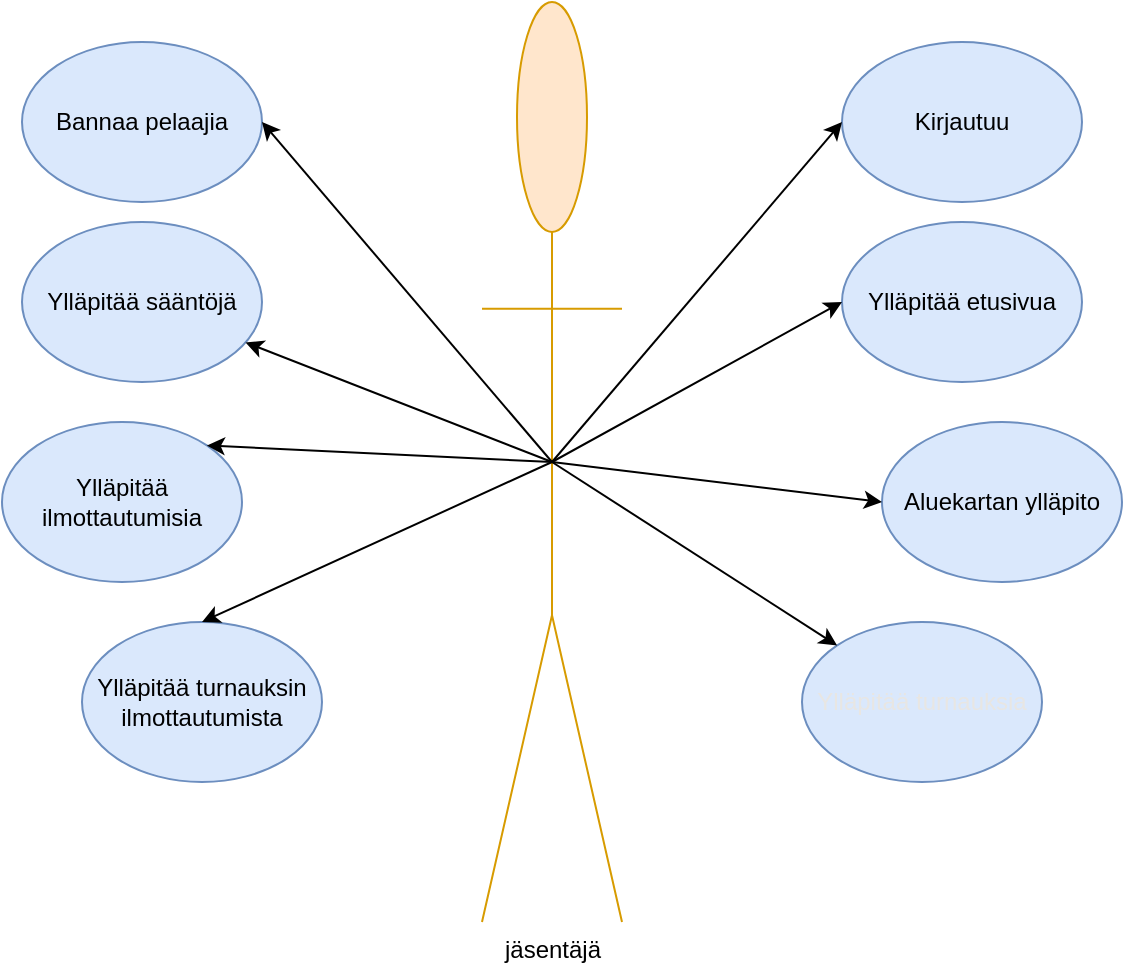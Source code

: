 <mxfile version="13.6.3" type="device"><diagram id="pNKYlbYbwLfcKepV9X_t" name="Page-1"><mxGraphModel dx="1185" dy="1735" grid="1" gridSize="10" guides="1" tooltips="1" connect="1" arrows="1" fold="1" page="1" pageScale="1" pageWidth="850" pageHeight="1100" math="0" shadow="0"><root><mxCell id="0"/><mxCell id="1" parent="0"/><mxCell id="q92H3M-2p84GhMSevRY9-1" value="jäsentäjä" style="shape=umlActor;verticalLabelPosition=bottom;verticalAlign=top;html=1;outlineConnect=0;fillColor=#ffe6cc;strokeColor=#d79b00;" vertex="1" parent="1"><mxGeometry x="250" y="-950" width="70" height="460" as="geometry"/></mxCell><mxCell id="q92H3M-2p84GhMSevRY9-4" value="Kirjautuu" style="ellipse;whiteSpace=wrap;html=1;fillColor=#dae8fc;strokeColor=#6c8ebf;" vertex="1" parent="1"><mxGeometry x="430" y="-930" width="120" height="80" as="geometry"/></mxCell><mxCell id="q92H3M-2p84GhMSevRY9-5" value="" style="endArrow=classic;html=1;entryX=0;entryY=0.5;entryDx=0;entryDy=0;exitX=0.5;exitY=0.5;exitDx=0;exitDy=0;exitPerimeter=0;" edge="1" parent="1" source="q92H3M-2p84GhMSevRY9-1" target="q92H3M-2p84GhMSevRY9-4"><mxGeometry width="50" height="50" relative="1" as="geometry"><mxPoint x="400" y="-720" as="sourcePoint"/><mxPoint x="450" y="-770" as="targetPoint"/></mxGeometry></mxCell><mxCell id="q92H3M-2p84GhMSevRY9-6" value="Ylläpitää etusivua" style="ellipse;whiteSpace=wrap;html=1;fillColor=#dae8fc;strokeColor=#6c8ebf;" vertex="1" parent="1"><mxGeometry x="430" y="-840" width="120" height="80" as="geometry"/></mxCell><mxCell id="q92H3M-2p84GhMSevRY9-7" value="" style="endArrow=classic;html=1;entryX=0;entryY=0.5;entryDx=0;entryDy=0;exitX=0.5;exitY=0.5;exitDx=0;exitDy=0;exitPerimeter=0;" edge="1" parent="1" target="q92H3M-2p84GhMSevRY9-6" source="q92H3M-2p84GhMSevRY9-1"><mxGeometry width="50" height="50" relative="1" as="geometry"><mxPoint x="285" y="-775" as="sourcePoint"/><mxPoint x="450" y="-680" as="targetPoint"/></mxGeometry></mxCell><mxCell id="q92H3M-2p84GhMSevRY9-8" value="&lt;font face=&quot;monospace&quot;&gt;&lt;span style=&quot;font-size: 0px&quot;&gt;xfazafdsgsdg&lt;/span&gt;&lt;/font&gt;&lt;span style=&quot;color: rgb(232 , 230 , 227)&quot;&gt;Ylläpitää&amp;nbsp;turnauksia&lt;/span&gt;" style="ellipse;whiteSpace=wrap;html=1;fillColor=#dae8fc;strokeColor=#6c8ebf;" vertex="1" parent="1"><mxGeometry x="410" y="-640" width="120" height="80" as="geometry"/></mxCell><mxCell id="q92H3M-2p84GhMSevRY9-9" value="" style="endArrow=classic;html=1;entryX=0;entryY=0;entryDx=0;entryDy=0;exitX=0.5;exitY=0.5;exitDx=0;exitDy=0;exitPerimeter=0;" edge="1" parent="1" target="q92H3M-2p84GhMSevRY9-8" source="q92H3M-2p84GhMSevRY9-1"><mxGeometry width="50" height="50" relative="1" as="geometry"><mxPoint x="280" y="-675" as="sourcePoint"/><mxPoint x="445" y="-580" as="targetPoint"/></mxGeometry></mxCell><mxCell id="q92H3M-2p84GhMSevRY9-10" value="&lt;span&gt;Ylläpitää ilmottautumisia&lt;/span&gt;" style="ellipse;whiteSpace=wrap;html=1;fillColor=#dae8fc;strokeColor=#6c8ebf;" vertex="1" parent="1"><mxGeometry x="10" y="-740" width="120" height="80" as="geometry"/></mxCell><mxCell id="q92H3M-2p84GhMSevRY9-11" value="" style="endArrow=classic;html=1;exitX=0.5;exitY=0.5;exitDx=0;exitDy=0;exitPerimeter=0;entryX=1;entryY=0;entryDx=0;entryDy=0;" edge="1" parent="1" target="q92H3M-2p84GhMSevRY9-10" source="q92H3M-2p84GhMSevRY9-1"><mxGeometry width="50" height="50" relative="1" as="geometry"><mxPoint x="315" y="-835" as="sourcePoint"/><mxPoint x="270" y="-612" as="targetPoint"/></mxGeometry></mxCell><mxCell id="q92H3M-2p84GhMSevRY9-12" value="&lt;span&gt;Ylläpitää sääntöjä&lt;/span&gt;" style="ellipse;whiteSpace=wrap;html=1;fillColor=#dae8fc;strokeColor=#6c8ebf;" vertex="1" parent="1"><mxGeometry x="20" y="-840" width="120" height="80" as="geometry"/></mxCell><mxCell id="q92H3M-2p84GhMSevRY9-13" value="" style="endArrow=classic;html=1;exitX=0.5;exitY=0.5;exitDx=0;exitDy=0;exitPerimeter=0;" edge="1" parent="1" target="q92H3M-2p84GhMSevRY9-12" source="q92H3M-2p84GhMSevRY9-1"><mxGeometry width="50" height="50" relative="1" as="geometry"><mxPoint x="325" y="-825" as="sourcePoint"/><mxPoint x="490" y="-730" as="targetPoint"/></mxGeometry></mxCell><mxCell id="q92H3M-2p84GhMSevRY9-14" value="Aluekartan ylläpito" style="ellipse;whiteSpace=wrap;html=1;fillColor=#dae8fc;strokeColor=#6c8ebf;" vertex="1" parent="1"><mxGeometry x="450" y="-740" width="120" height="80" as="geometry"/></mxCell><mxCell id="q92H3M-2p84GhMSevRY9-15" value="" style="endArrow=classic;html=1;entryX=0;entryY=0.5;entryDx=0;entryDy=0;exitX=0.5;exitY=0.5;exitDx=0;exitDy=0;exitPerimeter=0;" edge="1" parent="1" target="q92H3M-2p84GhMSevRY9-14" source="q92H3M-2p84GhMSevRY9-1"><mxGeometry width="50" height="50" relative="1" as="geometry"><mxPoint x="290" y="-860" as="sourcePoint"/><mxPoint x="500" y="-720" as="targetPoint"/></mxGeometry></mxCell><mxCell id="q92H3M-2p84GhMSevRY9-16" value="&lt;span&gt;Ylläpitää turnauksin&lt;br&gt;ilmottautumista&lt;br&gt;&lt;/span&gt;" style="ellipse;whiteSpace=wrap;html=1;fillColor=#dae8fc;strokeColor=#6c8ebf;" vertex="1" parent="1"><mxGeometry x="50" y="-640" width="120" height="80" as="geometry"/></mxCell><mxCell id="q92H3M-2p84GhMSevRY9-17" value="" style="endArrow=classic;html=1;entryX=0.5;entryY=0;entryDx=0;entryDy=0;exitX=0.5;exitY=0.5;exitDx=0;exitDy=0;exitPerimeter=0;" edge="1" parent="1" target="q92H3M-2p84GhMSevRY9-16" source="q92H3M-2p84GhMSevRY9-1"><mxGeometry width="50" height="50" relative="1" as="geometry"><mxPoint x="440" y="-645" as="sourcePoint"/><mxPoint x="605" y="-550" as="targetPoint"/></mxGeometry></mxCell><mxCell id="q92H3M-2p84GhMSevRY9-18" value="&lt;span&gt;Bannaa pelaajia&lt;/span&gt;" style="ellipse;whiteSpace=wrap;html=1;fillColor=#dae8fc;strokeColor=#6c8ebf;" vertex="1" parent="1"><mxGeometry x="20" y="-930" width="120" height="80" as="geometry"/></mxCell><mxCell id="q92H3M-2p84GhMSevRY9-19" value="" style="endArrow=classic;html=1;entryX=1;entryY=0.5;entryDx=0;entryDy=0;exitX=0.5;exitY=0.5;exitDx=0;exitDy=0;exitPerimeter=0;" edge="1" parent="1" source="q92H3M-2p84GhMSevRY9-1" target="q92H3M-2p84GhMSevRY9-18"><mxGeometry width="50" height="50" relative="1" as="geometry"><mxPoint x="280" y="-860" as="sourcePoint"/><mxPoint x="99.998" y="-690.003" as="targetPoint"/></mxGeometry></mxCell></root></mxGraphModel></diagram></mxfile>